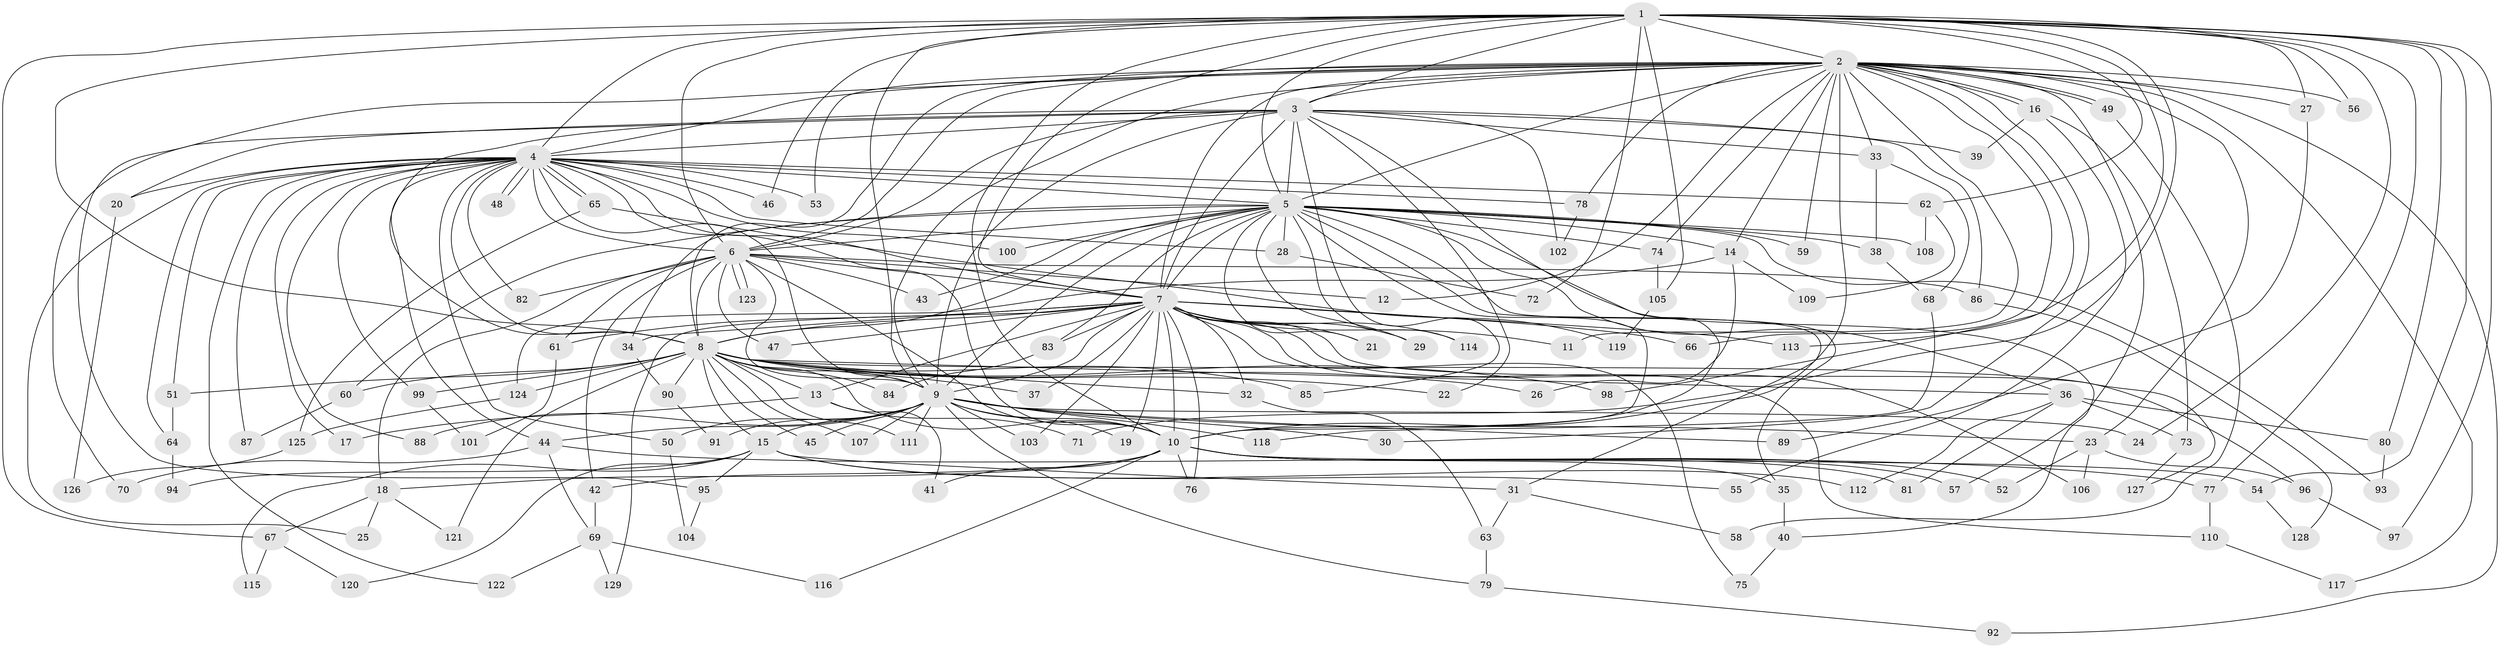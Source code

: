 // Generated by graph-tools (version 1.1) at 2025/44/03/09/25 04:44:26]
// undirected, 129 vertices, 283 edges
graph export_dot {
graph [start="1"]
  node [color=gray90,style=filled];
  1;
  2;
  3;
  4;
  5;
  6;
  7;
  8;
  9;
  10;
  11;
  12;
  13;
  14;
  15;
  16;
  17;
  18;
  19;
  20;
  21;
  22;
  23;
  24;
  25;
  26;
  27;
  28;
  29;
  30;
  31;
  32;
  33;
  34;
  35;
  36;
  37;
  38;
  39;
  40;
  41;
  42;
  43;
  44;
  45;
  46;
  47;
  48;
  49;
  50;
  51;
  52;
  53;
  54;
  55;
  56;
  57;
  58;
  59;
  60;
  61;
  62;
  63;
  64;
  65;
  66;
  67;
  68;
  69;
  70;
  71;
  72;
  73;
  74;
  75;
  76;
  77;
  78;
  79;
  80;
  81;
  82;
  83;
  84;
  85;
  86;
  87;
  88;
  89;
  90;
  91;
  92;
  93;
  94;
  95;
  96;
  97;
  98;
  99;
  100;
  101;
  102;
  103;
  104;
  105;
  106;
  107;
  108;
  109;
  110;
  111;
  112;
  113;
  114;
  115;
  116;
  117;
  118;
  119;
  120;
  121;
  122;
  123;
  124;
  125;
  126;
  127;
  128;
  129;
  1 -- 2;
  1 -- 3;
  1 -- 4;
  1 -- 5;
  1 -- 6;
  1 -- 7;
  1 -- 8;
  1 -- 9;
  1 -- 10;
  1 -- 24;
  1 -- 27;
  1 -- 46;
  1 -- 54;
  1 -- 56;
  1 -- 62;
  1 -- 67;
  1 -- 71;
  1 -- 72;
  1 -- 77;
  1 -- 80;
  1 -- 97;
  1 -- 105;
  1 -- 113;
  2 -- 3;
  2 -- 4;
  2 -- 5;
  2 -- 6;
  2 -- 7;
  2 -- 8;
  2 -- 9;
  2 -- 10;
  2 -- 11;
  2 -- 12;
  2 -- 14;
  2 -- 16;
  2 -- 16;
  2 -- 23;
  2 -- 27;
  2 -- 30;
  2 -- 33;
  2 -- 49;
  2 -- 49;
  2 -- 53;
  2 -- 56;
  2 -- 57;
  2 -- 59;
  2 -- 66;
  2 -- 74;
  2 -- 78;
  2 -- 92;
  2 -- 95;
  2 -- 98;
  2 -- 117;
  3 -- 4;
  3 -- 5;
  3 -- 6;
  3 -- 7;
  3 -- 8;
  3 -- 9;
  3 -- 10;
  3 -- 20;
  3 -- 22;
  3 -- 33;
  3 -- 39;
  3 -- 70;
  3 -- 85;
  3 -- 86;
  3 -- 102;
  4 -- 5;
  4 -- 6;
  4 -- 7;
  4 -- 8;
  4 -- 9;
  4 -- 10;
  4 -- 17;
  4 -- 20;
  4 -- 25;
  4 -- 28;
  4 -- 44;
  4 -- 46;
  4 -- 48;
  4 -- 48;
  4 -- 50;
  4 -- 51;
  4 -- 53;
  4 -- 62;
  4 -- 64;
  4 -- 65;
  4 -- 65;
  4 -- 78;
  4 -- 82;
  4 -- 87;
  4 -- 88;
  4 -- 99;
  4 -- 100;
  4 -- 122;
  5 -- 6;
  5 -- 7;
  5 -- 8;
  5 -- 9;
  5 -- 10;
  5 -- 14;
  5 -- 21;
  5 -- 28;
  5 -- 29;
  5 -- 31;
  5 -- 34;
  5 -- 35;
  5 -- 36;
  5 -- 38;
  5 -- 40;
  5 -- 43;
  5 -- 59;
  5 -- 60;
  5 -- 74;
  5 -- 83;
  5 -- 93;
  5 -- 100;
  5 -- 108;
  5 -- 114;
  6 -- 7;
  6 -- 8;
  6 -- 9;
  6 -- 10;
  6 -- 12;
  6 -- 18;
  6 -- 42;
  6 -- 43;
  6 -- 47;
  6 -- 61;
  6 -- 82;
  6 -- 86;
  6 -- 123;
  6 -- 123;
  7 -- 8;
  7 -- 9;
  7 -- 10;
  7 -- 11;
  7 -- 13;
  7 -- 19;
  7 -- 21;
  7 -- 29;
  7 -- 32;
  7 -- 34;
  7 -- 37;
  7 -- 47;
  7 -- 61;
  7 -- 66;
  7 -- 75;
  7 -- 76;
  7 -- 83;
  7 -- 103;
  7 -- 106;
  7 -- 110;
  7 -- 113;
  7 -- 114;
  7 -- 127;
  7 -- 129;
  8 -- 9;
  8 -- 10;
  8 -- 13;
  8 -- 15;
  8 -- 22;
  8 -- 26;
  8 -- 32;
  8 -- 36;
  8 -- 37;
  8 -- 45;
  8 -- 51;
  8 -- 60;
  8 -- 84;
  8 -- 85;
  8 -- 90;
  8 -- 96;
  8 -- 98;
  8 -- 99;
  8 -- 107;
  8 -- 111;
  8 -- 121;
  8 -- 124;
  9 -- 10;
  9 -- 15;
  9 -- 19;
  9 -- 23;
  9 -- 24;
  9 -- 30;
  9 -- 44;
  9 -- 45;
  9 -- 50;
  9 -- 79;
  9 -- 88;
  9 -- 89;
  9 -- 91;
  9 -- 103;
  9 -- 107;
  9 -- 111;
  9 -- 118;
  10 -- 18;
  10 -- 35;
  10 -- 41;
  10 -- 42;
  10 -- 52;
  10 -- 54;
  10 -- 57;
  10 -- 76;
  10 -- 81;
  10 -- 116;
  13 -- 17;
  13 -- 41;
  13 -- 71;
  14 -- 26;
  14 -- 109;
  14 -- 124;
  15 -- 31;
  15 -- 55;
  15 -- 94;
  15 -- 95;
  15 -- 112;
  15 -- 115;
  15 -- 120;
  16 -- 39;
  16 -- 55;
  16 -- 73;
  18 -- 25;
  18 -- 67;
  18 -- 121;
  20 -- 126;
  23 -- 52;
  23 -- 96;
  23 -- 106;
  27 -- 89;
  28 -- 72;
  31 -- 58;
  31 -- 63;
  32 -- 63;
  33 -- 38;
  33 -- 68;
  34 -- 90;
  35 -- 40;
  36 -- 73;
  36 -- 80;
  36 -- 81;
  36 -- 112;
  38 -- 68;
  40 -- 75;
  42 -- 69;
  44 -- 69;
  44 -- 70;
  44 -- 77;
  49 -- 58;
  50 -- 104;
  51 -- 64;
  54 -- 128;
  60 -- 87;
  61 -- 101;
  62 -- 108;
  62 -- 109;
  63 -- 79;
  64 -- 94;
  65 -- 119;
  65 -- 125;
  67 -- 115;
  67 -- 120;
  68 -- 118;
  69 -- 116;
  69 -- 122;
  69 -- 129;
  73 -- 127;
  74 -- 105;
  77 -- 110;
  78 -- 102;
  79 -- 92;
  80 -- 93;
  83 -- 84;
  86 -- 128;
  90 -- 91;
  95 -- 104;
  96 -- 97;
  99 -- 101;
  105 -- 119;
  110 -- 117;
  124 -- 125;
  125 -- 126;
}
